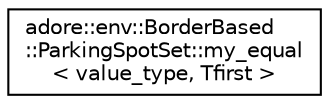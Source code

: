 digraph "Graphical Class Hierarchy"
{
 // LATEX_PDF_SIZE
  edge [fontname="Helvetica",fontsize="10",labelfontname="Helvetica",labelfontsize="10"];
  node [fontname="Helvetica",fontsize="10",shape=record];
  rankdir="LR";
  Node0 [label="adore::env::BorderBased\l::ParkingSpotSet::my_equal\l\< value_type, Tfirst \>",height=0.2,width=0.4,color="black", fillcolor="white", style="filled",URL="$structadore_1_1env_1_1BorderBased_1_1ParkingSpotSet_1_1my__equal.html",tooltip=" "];
}
